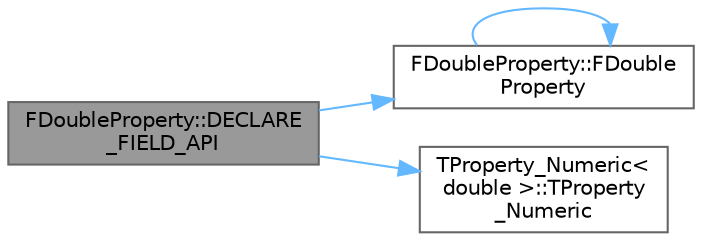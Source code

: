 digraph "FDoubleProperty::DECLARE_FIELD_API"
{
 // INTERACTIVE_SVG=YES
 // LATEX_PDF_SIZE
  bgcolor="transparent";
  edge [fontname=Helvetica,fontsize=10,labelfontname=Helvetica,labelfontsize=10];
  node [fontname=Helvetica,fontsize=10,shape=box,height=0.2,width=0.4];
  rankdir="LR";
  Node1 [id="Node000001",label="FDoubleProperty::DECLARE\l_FIELD_API",height=0.2,width=0.4,color="gray40", fillcolor="grey60", style="filled", fontcolor="black",tooltip=" "];
  Node1 -> Node2 [id="edge1_Node000001_Node000002",color="steelblue1",style="solid",tooltip=" "];
  Node2 [id="Node000002",label="FDoubleProperty::FDouble\lProperty",height=0.2,width=0.4,color="grey40", fillcolor="white", style="filled",URL="$d7/d14/classFDoubleProperty.html#a9d6911bebc41fc2ab37c61f8ae8aaaa2",tooltip="Constructor used for constructing compiled in properties."];
  Node2 -> Node2 [id="edge2_Node000002_Node000002",color="steelblue1",style="solid",tooltip=" "];
  Node1 -> Node3 [id="edge3_Node000001_Node000003",color="steelblue1",style="solid",tooltip=" "];
  Node3 [id="Node000003",label="TProperty_Numeric\<\l double \>::TProperty\l_Numeric",height=0.2,width=0.4,color="grey40", fillcolor="white", style="filled",URL="$dc/d30/classTProperty__Numeric.html#aba6282196ff99b8d80a329f469e1179f",tooltip=" "];
}
